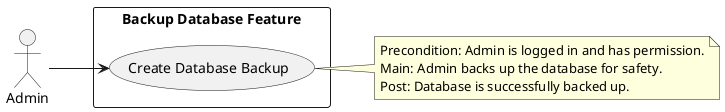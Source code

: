 @startuml
left to right direction

actor "Admin" as Admin

rectangle "Backup Database Feature" as System {
    usecase "Create Database Backup" as UC_BackupDatabase
}

Admin --> UC_BackupDatabase

note right of UC_BackupDatabase
    Precondition: Admin is logged in and has permission.
    Main: Admin backs up the database for safety.
    Post: Database is successfully backed up.
end note

@enduml
